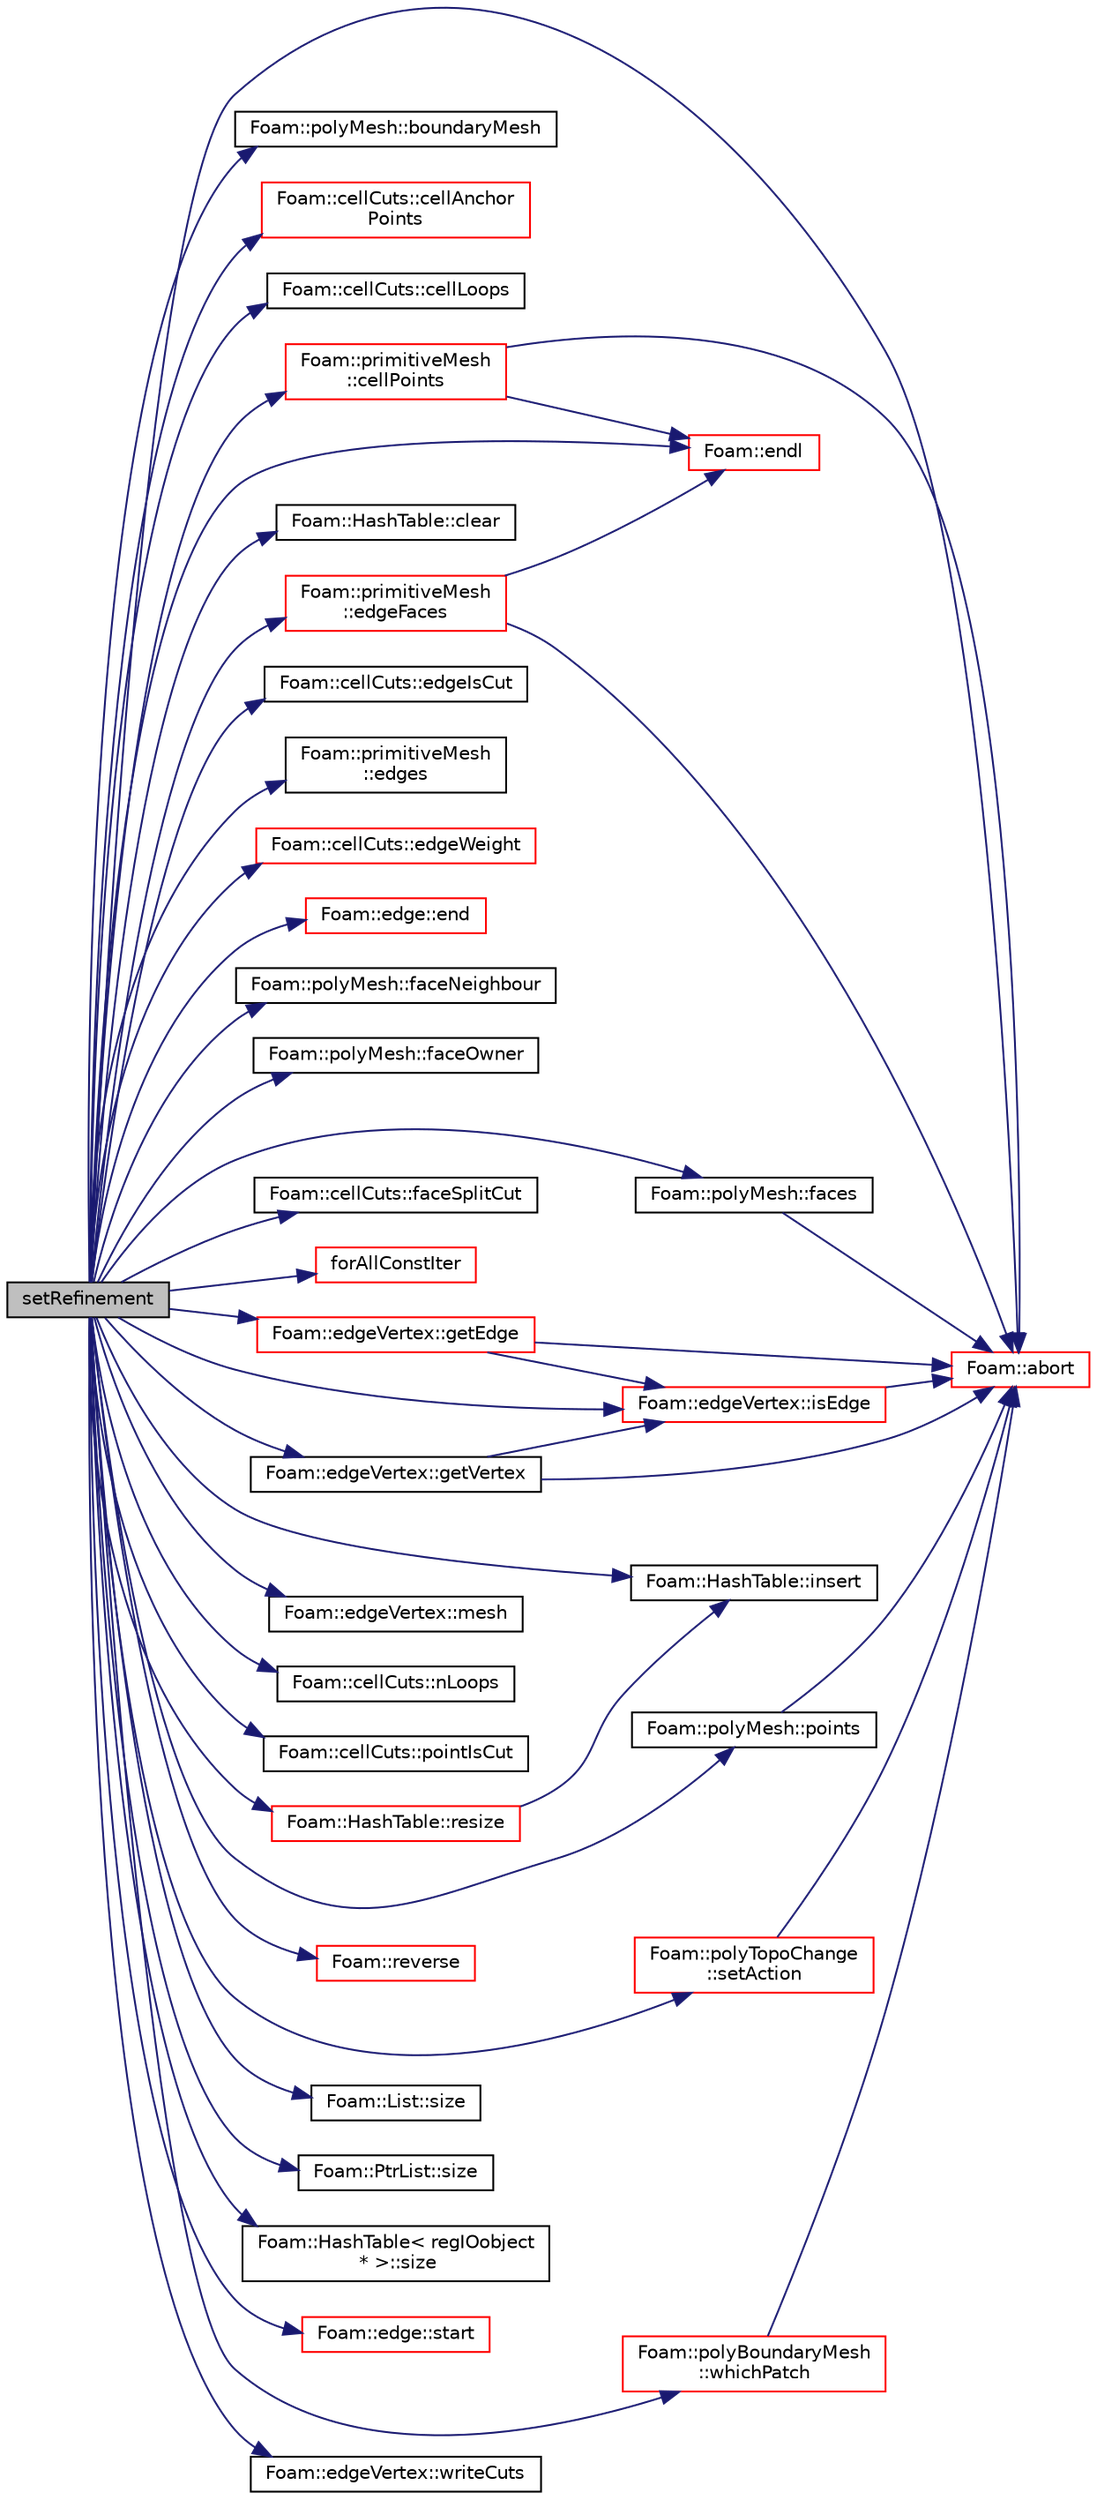 digraph "setRefinement"
{
  bgcolor="transparent";
  edge [fontname="Helvetica",fontsize="10",labelfontname="Helvetica",labelfontsize="10"];
  node [fontname="Helvetica",fontsize="10",shape=record];
  rankdir="LR";
  Node1 [label="setRefinement",height=0.2,width=0.4,color="black", fillcolor="grey75", style="filled", fontcolor="black"];
  Node1 -> Node2 [color="midnightblue",fontsize="10",style="solid",fontname="Helvetica"];
  Node2 [label="Foam::abort",height=0.2,width=0.4,color="red",URL="$a10974.html#a447107a607d03e417307c203fa5fb44b"];
  Node1 -> Node3 [color="midnightblue",fontsize="10",style="solid",fontname="Helvetica"];
  Node3 [label="Foam::polyMesh::boundaryMesh",height=0.2,width=0.4,color="black",URL="$a01955.html#a6b7f5ba89250dbd7a1c6c7860ab60fe3",tooltip="Return boundary mesh. "];
  Node1 -> Node4 [color="midnightblue",fontsize="10",style="solid",fontname="Helvetica"];
  Node4 [label="Foam::cellCuts::cellAnchor\lPoints",height=0.2,width=0.4,color="red",URL="$a00207.html#a2e334817eea1678c03ba7d1c05d9b28f",tooltip="For each cut cell the points on the &#39;anchor&#39; side of the cell. "];
  Node1 -> Node5 [color="midnightblue",fontsize="10",style="solid",fontname="Helvetica"];
  Node5 [label="Foam::cellCuts::cellLoops",height=0.2,width=0.4,color="black",URL="$a00207.html#a67483453b1d77216788afe128ef52087",tooltip="For each cut cell the cut along the circumference. "];
  Node1 -> Node6 [color="midnightblue",fontsize="10",style="solid",fontname="Helvetica"];
  Node6 [label="Foam::primitiveMesh\l::cellPoints",height=0.2,width=0.4,color="red",URL="$a02008.html#a7a21cd2cc265620ad74eb90bd39e17b3"];
  Node6 -> Node7 [color="midnightblue",fontsize="10",style="solid",fontname="Helvetica"];
  Node7 [label="Foam::endl",height=0.2,width=0.4,color="red",URL="$a10974.html#a2db8fe02a0d3909e9351bb4275b23ce4",tooltip="Add newline and flush stream. "];
  Node6 -> Node2 [color="midnightblue",fontsize="10",style="solid",fontname="Helvetica"];
  Node1 -> Node8 [color="midnightblue",fontsize="10",style="solid",fontname="Helvetica"];
  Node8 [label="Foam::HashTable::clear",height=0.2,width=0.4,color="black",URL="$a00997.html#ac8bb3912a3ce86b15842e79d0b421204",tooltip="Clear all entries from table. "];
  Node1 -> Node9 [color="midnightblue",fontsize="10",style="solid",fontname="Helvetica"];
  Node9 [label="Foam::primitiveMesh\l::edgeFaces",height=0.2,width=0.4,color="red",URL="$a02008.html#ab456054a1e7e1a07261799f50167916f"];
  Node9 -> Node7 [color="midnightblue",fontsize="10",style="solid",fontname="Helvetica"];
  Node9 -> Node2 [color="midnightblue",fontsize="10",style="solid",fontname="Helvetica"];
  Node1 -> Node10 [color="midnightblue",fontsize="10",style="solid",fontname="Helvetica"];
  Node10 [label="Foam::cellCuts::edgeIsCut",height=0.2,width=0.4,color="black",URL="$a00207.html#a767fa18c5f936c60c9e2f704f441b844",tooltip="Is edge cut. "];
  Node1 -> Node11 [color="midnightblue",fontsize="10",style="solid",fontname="Helvetica"];
  Node11 [label="Foam::primitiveMesh\l::edges",height=0.2,width=0.4,color="black",URL="$a02008.html#aae82d34fe433288eb6b1f9dea53675c8",tooltip="Return mesh edges. Uses calcEdges. "];
  Node1 -> Node12 [color="midnightblue",fontsize="10",style="solid",fontname="Helvetica"];
  Node12 [label="Foam::cellCuts::edgeWeight",height=0.2,width=0.4,color="red",URL="$a00207.html#ad41c4bc0831fdddf123b86bd206b948b",tooltip="If edge is cut gives weight (ratio between start() and end()) "];
  Node1 -> Node13 [color="midnightblue",fontsize="10",style="solid",fontname="Helvetica"];
  Node13 [label="Foam::edge::end",height=0.2,width=0.4,color="red",URL="$a00621.html#a8ed0e876210c2c116b5694307a830518",tooltip="Return end vertex label. "];
  Node1 -> Node7 [color="midnightblue",fontsize="10",style="solid",fontname="Helvetica"];
  Node1 -> Node14 [color="midnightblue",fontsize="10",style="solid",fontname="Helvetica"];
  Node14 [label="Foam::polyMesh::faceNeighbour",height=0.2,width=0.4,color="black",URL="$a01955.html#ad03ef02786858ab9d5e2776a4731c77c",tooltip="Return face neighbour. "];
  Node1 -> Node15 [color="midnightblue",fontsize="10",style="solid",fontname="Helvetica"];
  Node15 [label="Foam::polyMesh::faceOwner",height=0.2,width=0.4,color="black",URL="$a01955.html#a6d4def83436c9aa4dc68e8e42c5cf268",tooltip="Return face owner. "];
  Node1 -> Node16 [color="midnightblue",fontsize="10",style="solid",fontname="Helvetica"];
  Node16 [label="Foam::polyMesh::faces",height=0.2,width=0.4,color="black",URL="$a01955.html#a4434536d50d4c14116249da802a1e2b2",tooltip="Return raw faces. "];
  Node16 -> Node2 [color="midnightblue",fontsize="10",style="solid",fontname="Helvetica"];
  Node1 -> Node17 [color="midnightblue",fontsize="10",style="solid",fontname="Helvetica"];
  Node17 [label="Foam::cellCuts::faceSplitCut",height=0.2,width=0.4,color="black",URL="$a00207.html#a9661794f98b18ed73ce123f1adefc359",tooltip="Gives for split face the two cuts that split the face into two. "];
  Node1 -> Node18 [color="midnightblue",fontsize="10",style="solid",fontname="Helvetica"];
  Node18 [label="forAllConstIter",height=0.2,width=0.4,color="red",URL="$a03057.html#ae21e2836509b0fa7f7cedf6493b11b09"];
  Node1 -> Node19 [color="midnightblue",fontsize="10",style="solid",fontname="Helvetica"];
  Node19 [label="Foam::edgeVertex::getEdge",height=0.2,width=0.4,color="red",URL="$a00631.html#a4cfb706c40b0c7beeb1b83b466e5cb2e",tooltip="Convert eVert to edge label. "];
  Node19 -> Node2 [color="midnightblue",fontsize="10",style="solid",fontname="Helvetica"];
  Node19 -> Node20 [color="midnightblue",fontsize="10",style="solid",fontname="Helvetica"];
  Node20 [label="Foam::edgeVertex::isEdge",height=0.2,width=0.4,color="red",URL="$a00631.html#a41bb4fbf7e5af9ad942e457104c9e4d1",tooltip="Is eVert an edge? "];
  Node20 -> Node2 [color="midnightblue",fontsize="10",style="solid",fontname="Helvetica"];
  Node1 -> Node21 [color="midnightblue",fontsize="10",style="solid",fontname="Helvetica"];
  Node21 [label="Foam::edgeVertex::getVertex",height=0.2,width=0.4,color="black",URL="$a00631.html#aed8480197c0ee0ced2d717ef7b8ab63b",tooltip="Convert eVert to vertex label. "];
  Node21 -> Node2 [color="midnightblue",fontsize="10",style="solid",fontname="Helvetica"];
  Node21 -> Node20 [color="midnightblue",fontsize="10",style="solid",fontname="Helvetica"];
  Node1 -> Node22 [color="midnightblue",fontsize="10",style="solid",fontname="Helvetica"];
  Node22 [label="Foam::HashTable::insert",height=0.2,width=0.4,color="black",URL="$a00997.html#a5eee1e0e199ad59b9cb3916cd42156e0",tooltip="Insert a new hashedEntry. "];
  Node1 -> Node20 [color="midnightblue",fontsize="10",style="solid",fontname="Helvetica"];
  Node1 -> Node23 [color="midnightblue",fontsize="10",style="solid",fontname="Helvetica"];
  Node23 [label="Foam::edgeVertex::mesh",height=0.2,width=0.4,color="black",URL="$a00631.html#aa51573bc757d5d5bb058db0464886447"];
  Node1 -> Node24 [color="midnightblue",fontsize="10",style="solid",fontname="Helvetica"];
  Node24 [label="Foam::cellCuts::nLoops",height=0.2,width=0.4,color="black",URL="$a00207.html#adc718461ed36db226ebb86bd55a71adc",tooltip="Number of valid cell loops. "];
  Node1 -> Node25 [color="midnightblue",fontsize="10",style="solid",fontname="Helvetica"];
  Node25 [label="Foam::cellCuts::pointIsCut",height=0.2,width=0.4,color="black",URL="$a00207.html#a8ebb1a623502efe12473d91888e0a53b",tooltip="Is mesh point cut. "];
  Node1 -> Node26 [color="midnightblue",fontsize="10",style="solid",fontname="Helvetica"];
  Node26 [label="Foam::polyMesh::points",height=0.2,width=0.4,color="black",URL="$a01955.html#a084ae534298576408f063a6b3b820959",tooltip="Return raw points. "];
  Node26 -> Node2 [color="midnightblue",fontsize="10",style="solid",fontname="Helvetica"];
  Node1 -> Node27 [color="midnightblue",fontsize="10",style="solid",fontname="Helvetica"];
  Node27 [label="Foam::HashTable::resize",height=0.2,width=0.4,color="red",URL="$a00997.html#ae697ea15032f01f89988bb8ada677832",tooltip="Resize the hash table for efficiency. "];
  Node27 -> Node22 [color="midnightblue",fontsize="10",style="solid",fontname="Helvetica"];
  Node1 -> Node28 [color="midnightblue",fontsize="10",style="solid",fontname="Helvetica"];
  Node28 [label="Foam::reverse",height=0.2,width=0.4,color="red",URL="$a10974.html#a7153d7a33d40be3be4187d0e581437fe"];
  Node1 -> Node29 [color="midnightblue",fontsize="10",style="solid",fontname="Helvetica"];
  Node29 [label="Foam::polyTopoChange\l::setAction",height=0.2,width=0.4,color="red",URL="$a01977.html#a40a23962b792d24f4cb999f5b55aece2",tooltip="For compatibility with polyTopoChange: set topological action. "];
  Node29 -> Node2 [color="midnightblue",fontsize="10",style="solid",fontname="Helvetica"];
  Node1 -> Node30 [color="midnightblue",fontsize="10",style="solid",fontname="Helvetica"];
  Node30 [label="Foam::List::size",height=0.2,width=0.4,color="black",URL="$a01391.html#a8a5f6fa29bd4b500caf186f60245b384",tooltip="Override size to be inconsistent with allocated storage. "];
  Node1 -> Node31 [color="midnightblue",fontsize="10",style="solid",fontname="Helvetica"];
  Node31 [label="Foam::PtrList::size",height=0.2,width=0.4,color="black",URL="$a02072.html#a723361dc2020160f5492e8fe2d09fa44",tooltip="Return the number of elements in the PtrList. "];
  Node1 -> Node32 [color="midnightblue",fontsize="10",style="solid",fontname="Helvetica"];
  Node32 [label="Foam::HashTable\< regIOobject\l * \>::size",height=0.2,width=0.4,color="black",URL="$a00997.html#a723361dc2020160f5492e8fe2d09fa44",tooltip="Return number of elements in table. "];
  Node1 -> Node33 [color="midnightblue",fontsize="10",style="solid",fontname="Helvetica"];
  Node33 [label="Foam::edge::start",height=0.2,width=0.4,color="red",URL="$a00621.html#a96b607a9a9baa575783b4af443ef613f",tooltip="Return start vertex label. "];
  Node1 -> Node34 [color="midnightblue",fontsize="10",style="solid",fontname="Helvetica"];
  Node34 [label="Foam::polyBoundaryMesh\l::whichPatch",height=0.2,width=0.4,color="red",URL="$a01949.html#a6d7e875689c6272231ad4b60139b7324",tooltip="Return patch index for a given face label. "];
  Node34 -> Node2 [color="midnightblue",fontsize="10",style="solid",fontname="Helvetica"];
  Node1 -> Node35 [color="midnightblue",fontsize="10",style="solid",fontname="Helvetica"];
  Node35 [label="Foam::edgeVertex::writeCuts",height=0.2,width=0.4,color="black",URL="$a00631.html#a069d4ca8cbd2445374dad81229c7b237",tooltip="Write cut descriptions to Ostream. "];
}
